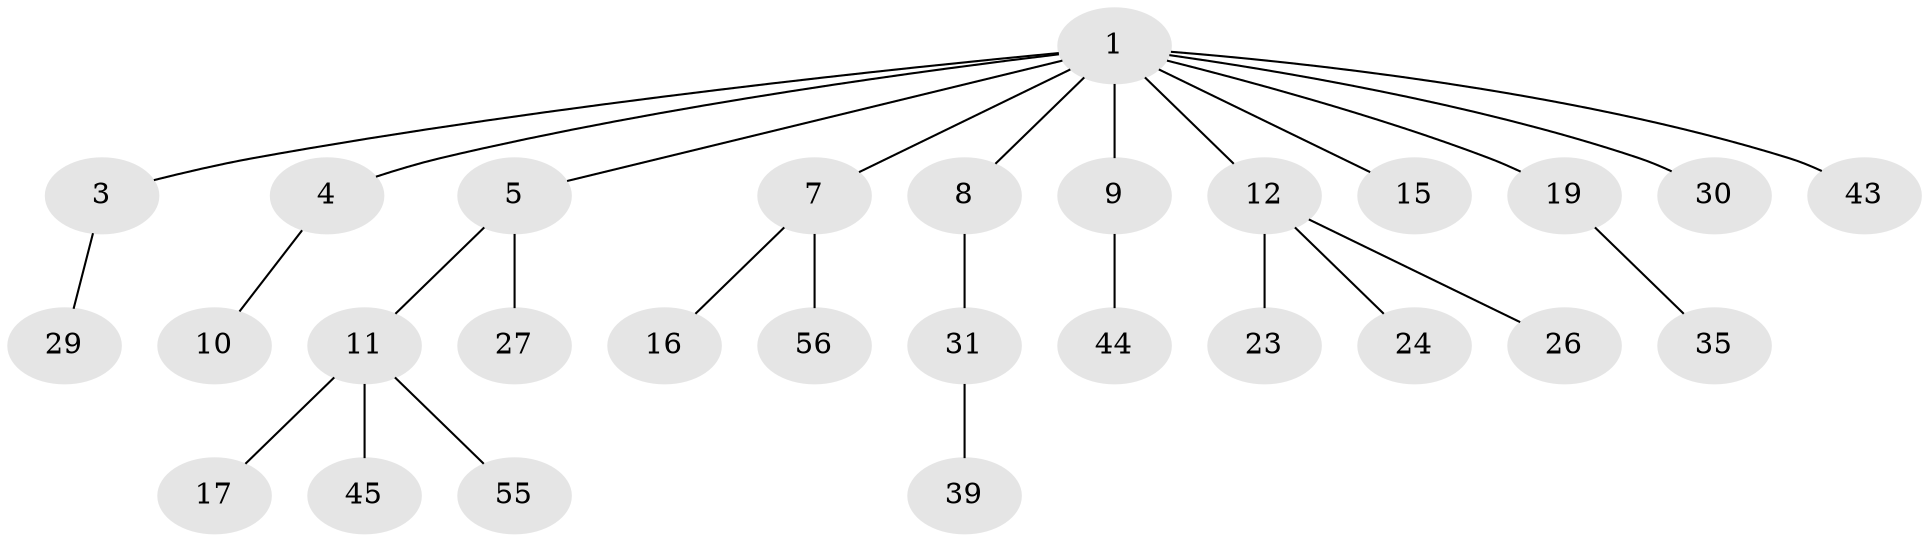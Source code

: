 // original degree distribution, {7: 0.017857142857142856, 6: 0.017857142857142856, 2: 0.2857142857142857, 4: 0.08928571428571429, 3: 0.07142857142857142, 1: 0.5, 5: 0.017857142857142856}
// Generated by graph-tools (version 1.1) at 2025/15/03/09/25 04:15:23]
// undirected, 28 vertices, 27 edges
graph export_dot {
graph [start="1"]
  node [color=gray90,style=filled];
  1 [super="+2"];
  3;
  4 [super="+6+20"];
  5;
  7;
  8 [super="+13"];
  9 [super="+28+21"];
  10 [super="+47"];
  11 [super="+33"];
  12 [super="+14"];
  15 [super="+32+51+37"];
  16 [super="+25"];
  17 [super="+22+42+18"];
  19;
  23;
  24;
  26;
  27;
  29;
  30;
  31;
  35;
  39 [super="+40"];
  43;
  44;
  45;
  55;
  56;
  1 -- 5;
  1 -- 7;
  1 -- 12;
  1 -- 19;
  1 -- 30;
  1 -- 43;
  1 -- 3;
  1 -- 4;
  1 -- 8;
  1 -- 9;
  1 -- 15;
  3 -- 29;
  4 -- 10;
  5 -- 11;
  5 -- 27;
  7 -- 16;
  7 -- 56;
  8 -- 31;
  9 -- 44;
  11 -- 17;
  11 -- 45;
  11 -- 55;
  12 -- 23;
  12 -- 24;
  12 -- 26;
  19 -- 35;
  31 -- 39;
}
